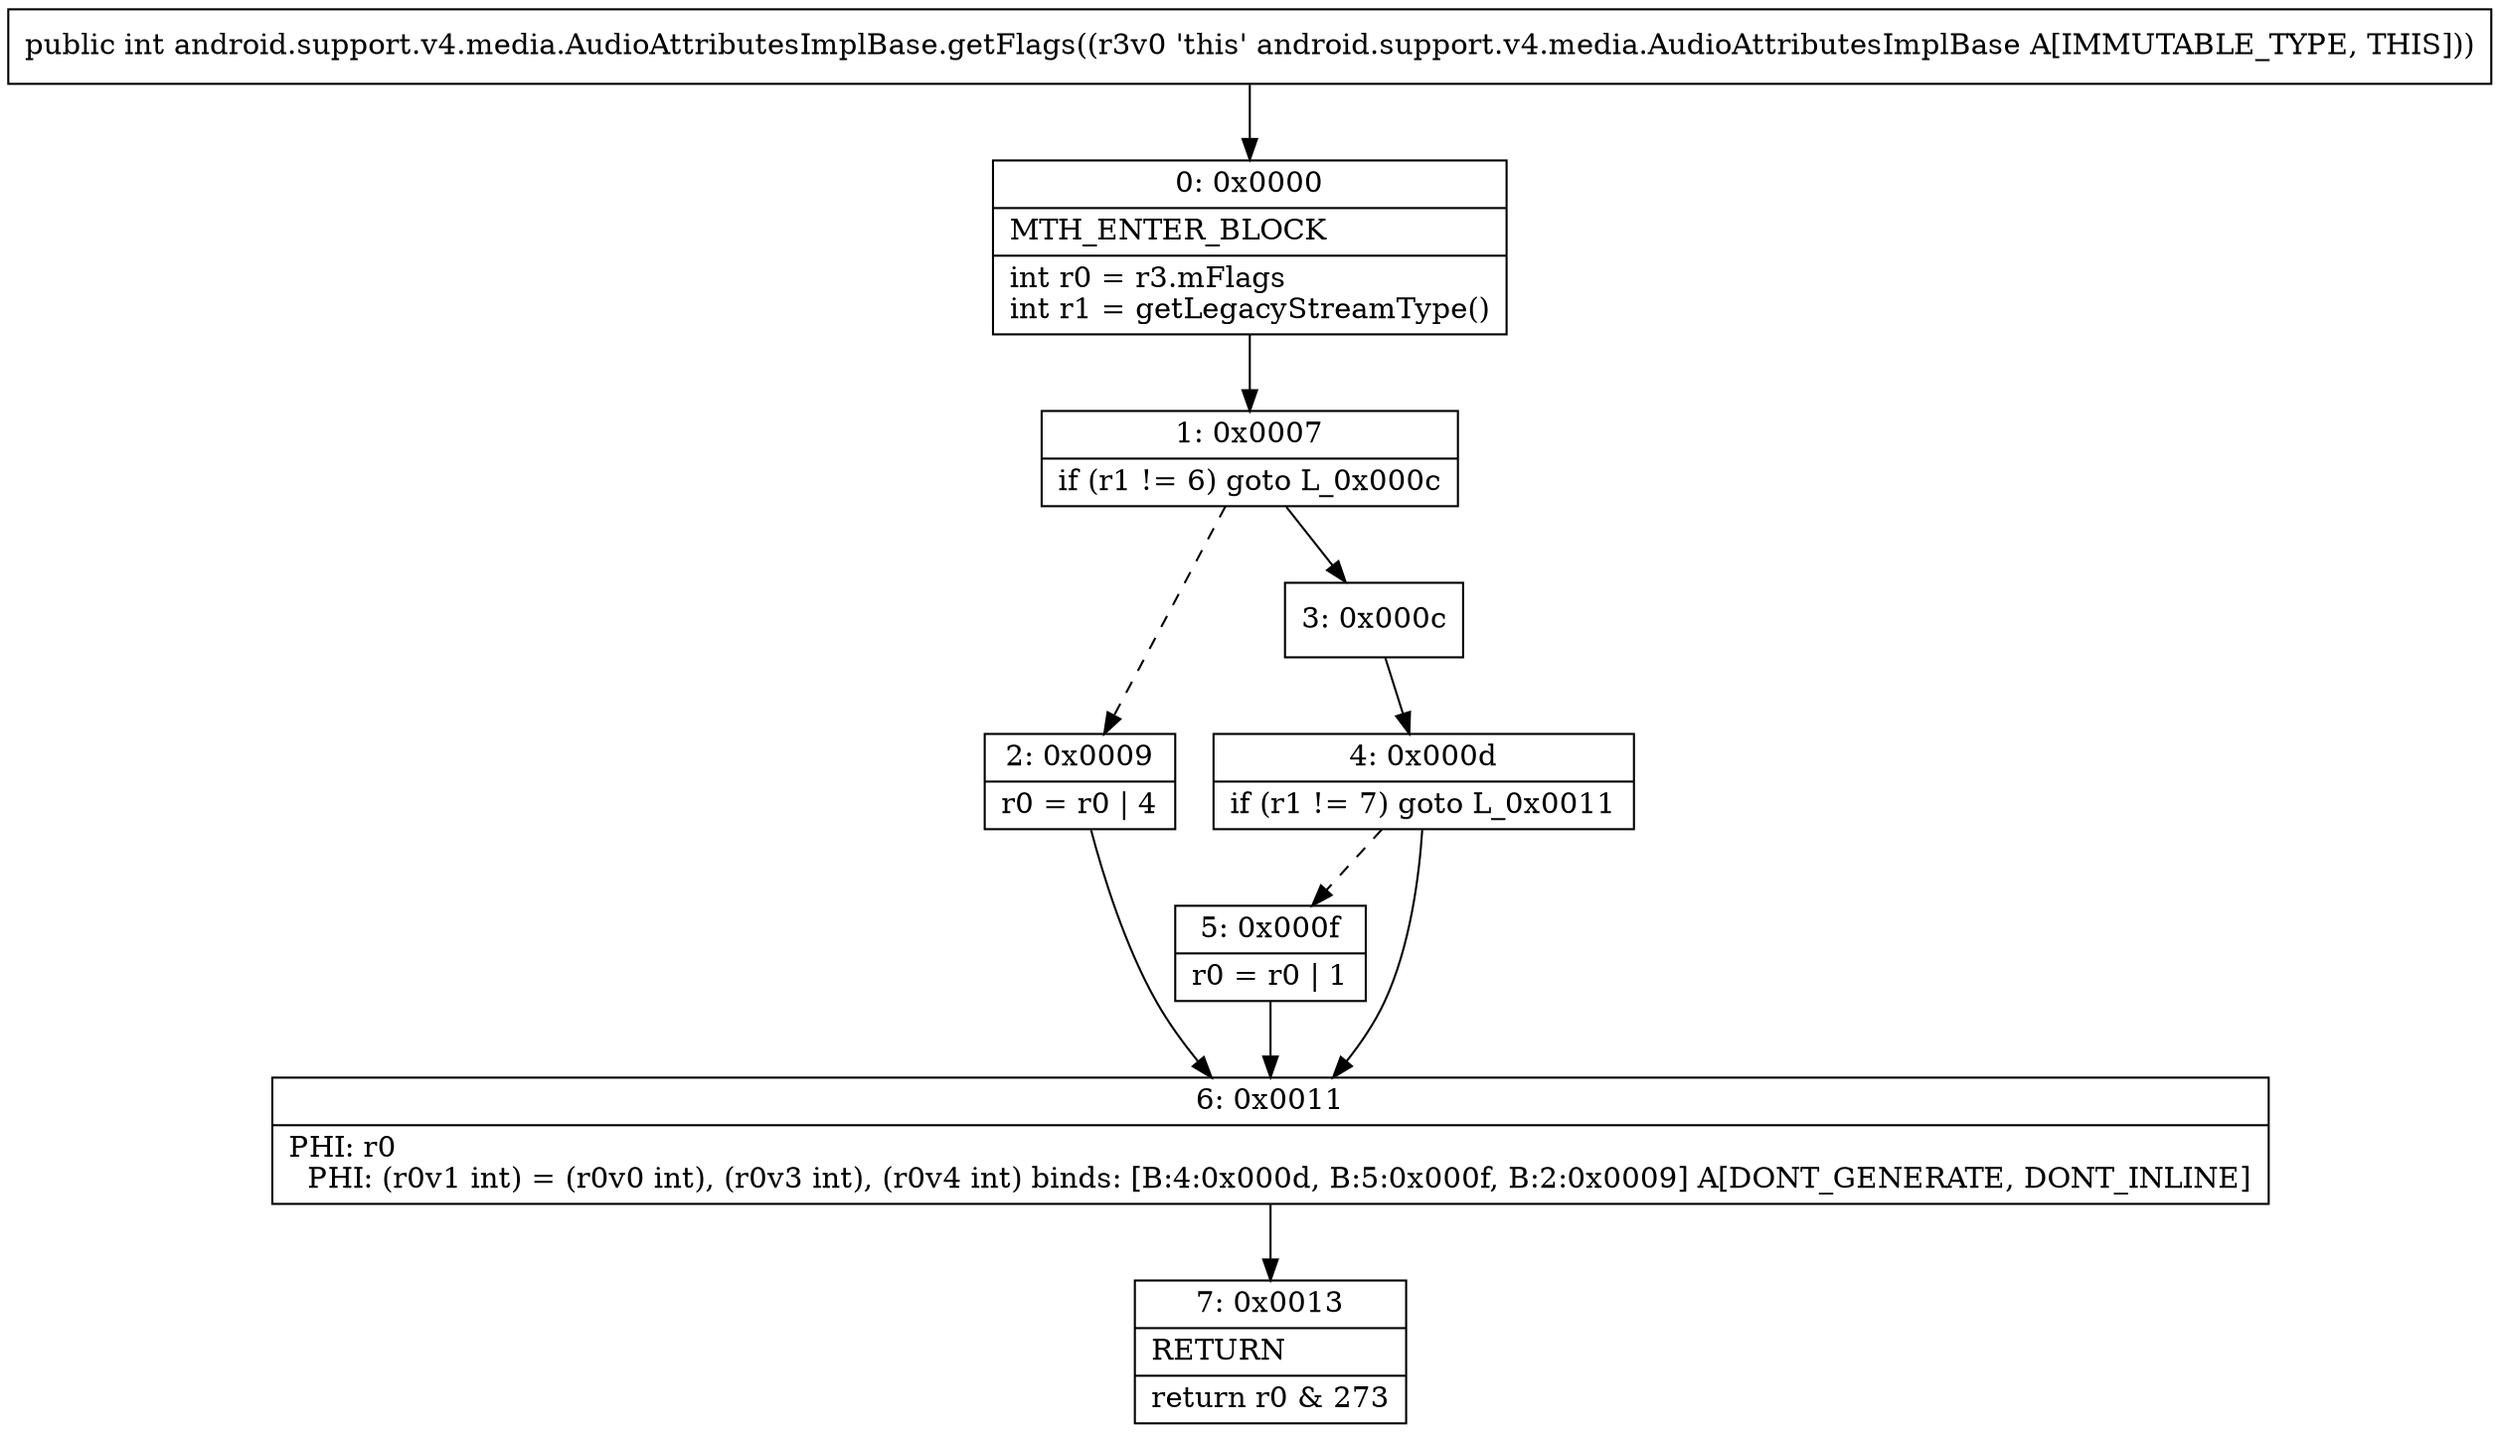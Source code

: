 digraph "CFG forandroid.support.v4.media.AudioAttributesImplBase.getFlags()I" {
Node_0 [shape=record,label="{0\:\ 0x0000|MTH_ENTER_BLOCK\l|int r0 = r3.mFlags\lint r1 = getLegacyStreamType()\l}"];
Node_1 [shape=record,label="{1\:\ 0x0007|if (r1 != 6) goto L_0x000c\l}"];
Node_2 [shape=record,label="{2\:\ 0x0009|r0 = r0 \| 4\l}"];
Node_3 [shape=record,label="{3\:\ 0x000c}"];
Node_4 [shape=record,label="{4\:\ 0x000d|if (r1 != 7) goto L_0x0011\l}"];
Node_5 [shape=record,label="{5\:\ 0x000f|r0 = r0 \| 1\l}"];
Node_6 [shape=record,label="{6\:\ 0x0011|PHI: r0 \l  PHI: (r0v1 int) = (r0v0 int), (r0v3 int), (r0v4 int) binds: [B:4:0x000d, B:5:0x000f, B:2:0x0009] A[DONT_GENERATE, DONT_INLINE]\l}"];
Node_7 [shape=record,label="{7\:\ 0x0013|RETURN\l|return r0 & 273\l}"];
MethodNode[shape=record,label="{public int android.support.v4.media.AudioAttributesImplBase.getFlags((r3v0 'this' android.support.v4.media.AudioAttributesImplBase A[IMMUTABLE_TYPE, THIS])) }"];
MethodNode -> Node_0;
Node_0 -> Node_1;
Node_1 -> Node_2[style=dashed];
Node_1 -> Node_3;
Node_2 -> Node_6;
Node_3 -> Node_4;
Node_4 -> Node_5[style=dashed];
Node_4 -> Node_6;
Node_5 -> Node_6;
Node_6 -> Node_7;
}

